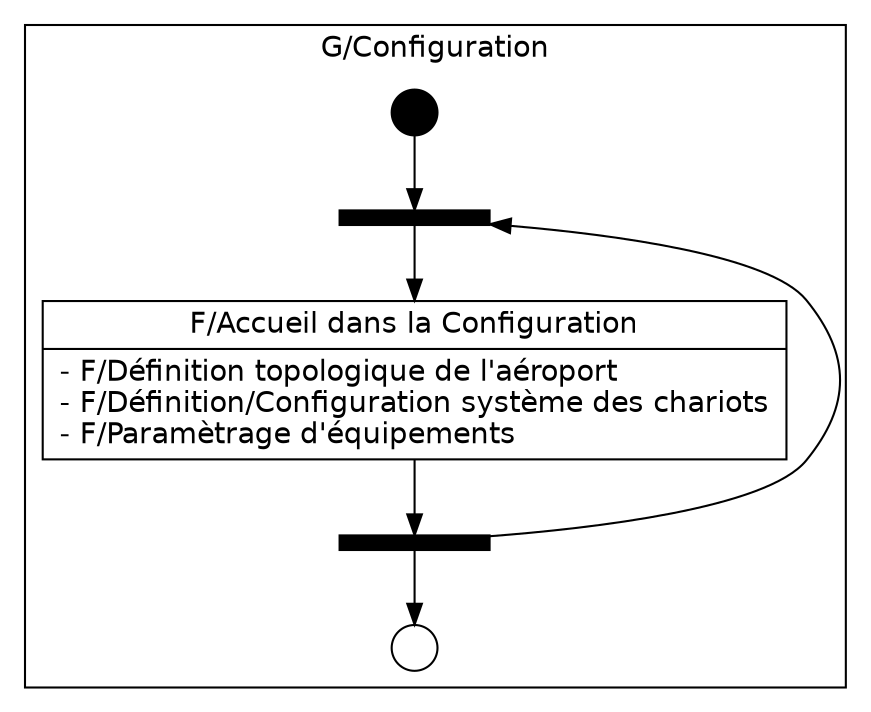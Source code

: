 digraph {
	
	fontname = "Bitstream Vera Sans"
	
	node [
		fontname = "Bitstream Vera Sans"
		shape = "record"
	]
	
	edge [
		fontname = "Bitstream Vera Sans"
	]

	subgraph clusterConfiguration {
		label = "G/Configuration"
		
		begin [
			label = ""
			shape = circle
			style = filled
			fillcolor = "#000000"
			fixedsize = true
			width = 0.3
		]

		end [
			label = ""
			shape = circle
			fixedsize = true
			width = 0.3
		]
				
		up [
			label = ""
			shape = rectangle
			style = filled
			fillcolor = "#000000"
			fixedsize = true
			width = 1
			height = 0.1
		]
	
		down [
			label = ""
			shape = rectangle
			style = filled
			fillcolor = "#000000"
			fixedsize = true
			width = 1
			height = 0.1
		]
		
		AccueilConfiguration [
			label = "{F/Accueil dans la Configuration|- F/Définition topologique de l'aéroport\l- F/Définition/Configuration système des chariots\l- F/Paramètrage d'équipements\l}"
		]
		
	}

	begin -> up
	
	up -> AccueilConfiguration -> down
	
	down -> up [ constraint = false ]
	down -> end
	
}